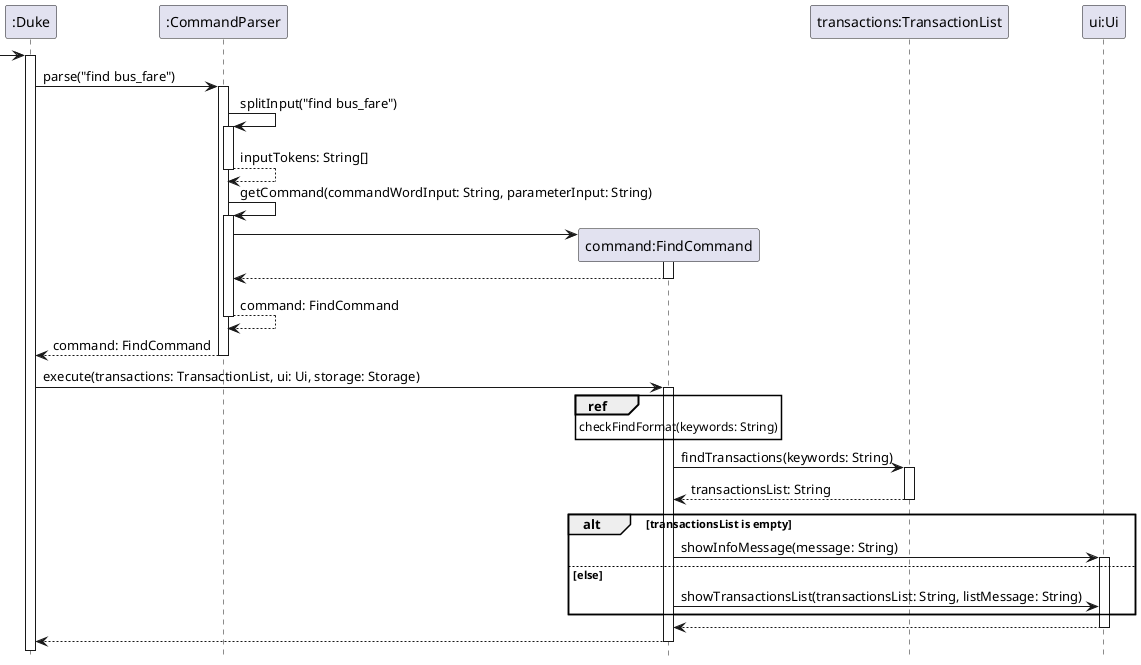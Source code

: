 @startuml
'https://plantuml.com/sequence-diagram
hide footbox

Participant ":Duke" as Duke
Participant ":CommandParser" as CommandParser
Participant "command:FindCommand" as FindCommand
Participant "transactions:TransactionList" as Transactions
Participant "ui:Ui" as Ui

-> Duke
activate Duke

Duke -> CommandParser:parse("find bus_fare")
activate CommandParser

CommandParser -> CommandParser:splitInput("find bus_fare")
activate CommandParser
return inputTokens: String[]

CommandParser -> CommandParser:getCommand(commandWordInput: String, parameterInput: String)
activate CommandParser

create FindCommand
CommandParser -> FindCommand
activate FindCommand
return

return command: FindCommand

return command: FindCommand
deactivate CommandParser

Duke -> FindCommand:execute(transactions: TransactionList, ui: Ui, storage: Storage)
activate FindCommand

ref over FindCommand
    checkFindFormat(keywords: String)
end ref

FindCommand -> Transactions:findTransactions(keywords: String)
activate Transactions
return transactionsList: String

alt transactionsList is empty
    FindCommand -> Ui:showInfoMessage(message: String)
    activate Ui
else else
    FindCommand -> Ui:showTransactionsList(transactionsList: String, listMessage: String)
end

return

return
@enduml